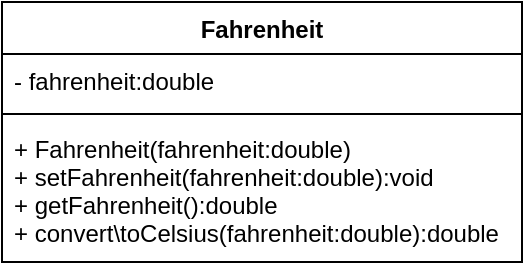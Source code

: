 <mxfile version="15.4.0" type="device"><diagram id="AtPqZZ_ID6YoASSicPDd" name="Page-1"><mxGraphModel dx="1024" dy="592" grid="1" gridSize="10" guides="1" tooltips="1" connect="1" arrows="1" fold="1" page="1" pageScale="1" pageWidth="850" pageHeight="1100" math="0" shadow="0"><root><mxCell id="0"/><mxCell id="1" parent="0"/><mxCell id="0teZ0JwwEXr5DMiQhj-6-1" value="Fahrenheit" style="swimlane;fontStyle=1;align=center;verticalAlign=top;childLayout=stackLayout;horizontal=1;startSize=26;horizontalStack=0;resizeParent=1;resizeParentMax=0;resizeLast=0;collapsible=1;marginBottom=0;" vertex="1" parent="1"><mxGeometry x="100" y="80" width="260" height="130" as="geometry"/></mxCell><mxCell id="0teZ0JwwEXr5DMiQhj-6-2" value="- fahrenheit:double" style="text;strokeColor=none;fillColor=none;align=left;verticalAlign=top;spacingLeft=4;spacingRight=4;overflow=hidden;rotatable=0;points=[[0,0.5],[1,0.5]];portConstraint=eastwest;" vertex="1" parent="0teZ0JwwEXr5DMiQhj-6-1"><mxGeometry y="26" width="260" height="26" as="geometry"/></mxCell><mxCell id="0teZ0JwwEXr5DMiQhj-6-3" value="" style="line;strokeWidth=1;fillColor=none;align=left;verticalAlign=middle;spacingTop=-1;spacingLeft=3;spacingRight=3;rotatable=0;labelPosition=right;points=[];portConstraint=eastwest;" vertex="1" parent="0teZ0JwwEXr5DMiQhj-6-1"><mxGeometry y="52" width="260" height="8" as="geometry"/></mxCell><mxCell id="0teZ0JwwEXr5DMiQhj-6-4" value="+ Fahrenheit(fahrenheit:double)&#10;+ setFahrenheit(fahrenheit:double):void&#10;+ getFahrenheit():double&#10;+ convert\toCelsius(fahrenheit:double):double" style="text;strokeColor=none;fillColor=none;align=left;verticalAlign=top;spacingLeft=4;spacingRight=4;overflow=hidden;rotatable=0;points=[[0,0.5],[1,0.5]];portConstraint=eastwest;" vertex="1" parent="0teZ0JwwEXr5DMiQhj-6-1"><mxGeometry y="60" width="260" height="70" as="geometry"/></mxCell></root></mxGraphModel></diagram></mxfile>